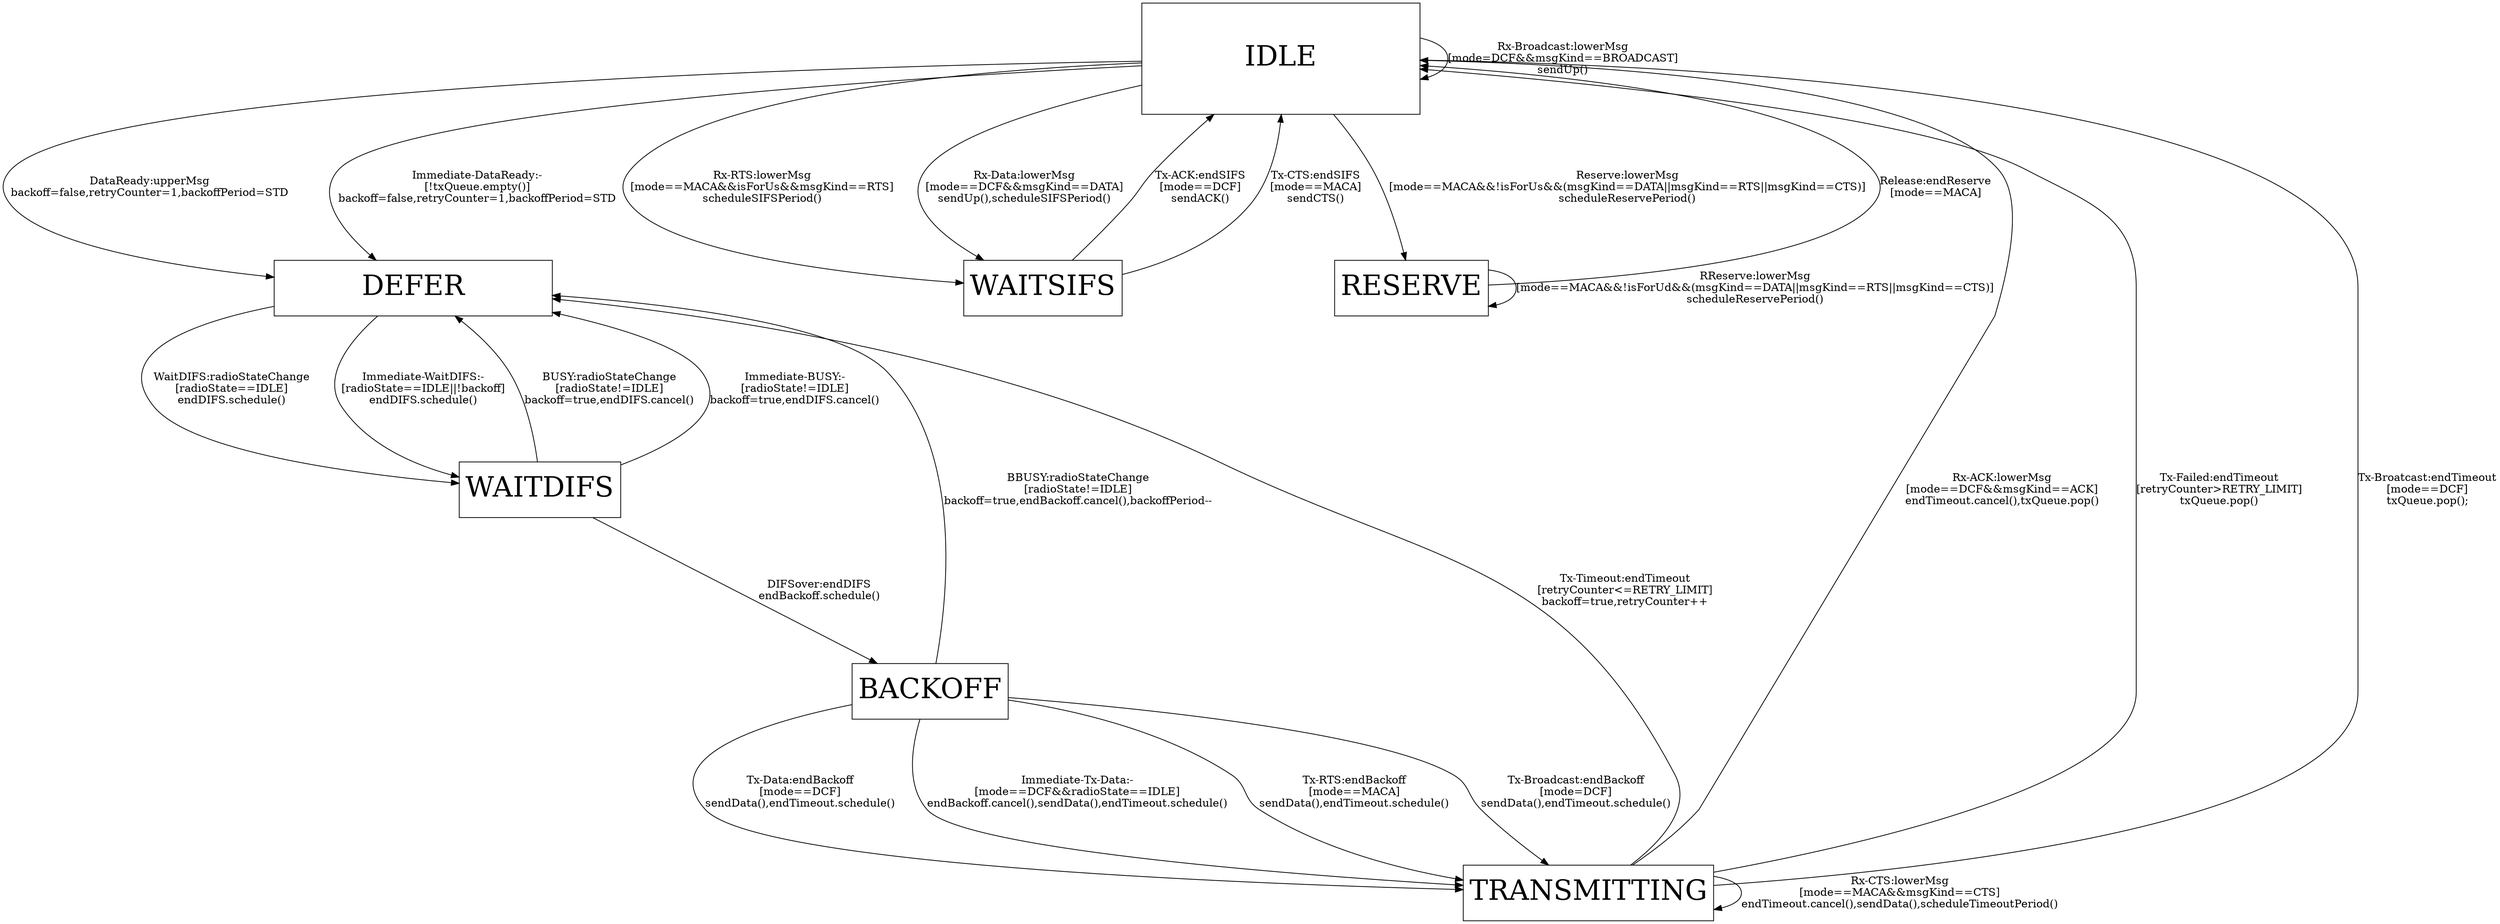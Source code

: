 digraph g {
   nodesep=.5;
   ranksep=2;
   IDLE	                        [shape=box,fontsize=36,width=5,height=2];
   DEFER                        [shape=box,fontsize=36,width=5,height=1];
   WAITDIFS                     [shape=box,fontsize=36,width=2,height=1];
   BACKOFF                      [shape=box,fontsize=36,width=2,height=1];
   TRANSMITTING                 [shape=box,fontsize=36,width=2,height=1];
   WAITSIFS                     [shape=box,fontsize=36,width=2,height=1];
   //TRANSMITTING_RTS_CTS         [shape=box,fontsize=36,width=2,height=1];
   //RECEIVING_RTS_CTS            [shape=box,fontsize=36,width=2,height=1];
   RESERVE                      [shape=box,fontsize=36,width=2,height=1];

   IDLE -> IDLE                 [label="Rx-Broadcast:lowerMsg\n[mode=DCF&&msgKind==BROADCAST]\nsendUp()"];
   IDLE -> RESERVE              [label="Reserve:lowerMsg\n[mode==MACA&&!isForUs&&(msgKind==DATA||msgKind==RTS||msgKind==CTS)]\nscheduleReservePeriod()"];
   IDLE -> WAITSIFS             [label="Rx-RTS:lowerMsg\n[mode==MACA&&isForUs&&msgKind==RTS]\nscheduleSIFSPeriod()"];
   IDLE -> WAITSIFS             [label="Rx-Data:lowerMsg\n[mode==DCF&&msgKind==DATA]\nsendUp(),scheduleSIFSPeriod()"];
   IDLE -> DEFER                [label="DataReady:upperMsg\nbackoff=false,retryCounter=1,backoffPeriod=STD"];
   IDLE -> DEFER                [label="Immediate-DataReady:-\n[!txQueue.empty()]\nbackoff=false,retryCounter=1,backoffPeriod=STD"];

   DEFER -> WAITDIFS            [label="WaitDIFS:radioStateChange\n[radioState==IDLE]\nendDIFS.schedule()"];
   DEFER -> WAITDIFS            [label="Immediate-WaitDIFS:-\n[radioState==IDLE||!backoff]\nendDIFS.schedule()"];

   WAITDIFS -> DEFER            [label="BUSY:radioStateChange\n[radioState!=IDLE]\nbackoff=true,endDIFS.cancel()"];
   WAITDIFS -> DEFER            [label="Immediate-BUSY:-\n[radioState!=IDLE]\nbackoff=true,endDIFS.cancel()"];
   WAITDIFS -> BACKOFF          [label="DIFSover:endDIFS\nendBackoff.schedule()"];

   BACKOFF -> DEFER             [label="BBUSY:radioStateChange\n[radioState!=IDLE]\nbackoff=true,endBackoff.cancel(),backoffPeriod--"];
   BACKOFF -> TRANSMITTING      [label="Tx-Data:endBackoff\n[mode==DCF]\nsendData(),endTimeout.schedule()"];
   BACKOFF -> TRANSMITTING      [label="Immediate-Tx-Data:-\n[mode==DCF&&radioState==IDLE]\nendBackoff.cancel(),sendData(),endTimeout.schedule()"];
   BACKOFF -> TRANSMITTING      [label="Tx-RTS:endBackoff\n[mode==MACA]\nsendData(),endTimeout.schedule()"];
   BACKOFF -> TRANSMITTING      [label="Tx-Broadcast:endBackoff\n[mode=DCF]\nsendData(),endTimeout.schedule()"];

   TRANSMITTING -> IDLE         [label="Rx-ACK:lowerMsg\n[mode==DCF&&msgKind==ACK]\nendTimeout.cancel(),txQueue.pop()"];
   TRANSMITTING -> IDLE         [label="Tx-Failed:endTimeout\n[retryCounter>RETRY_LIMIT]\ntxQueue.pop()"];
   TRANSMITTING -> DEFER        [label="Tx-Timeout:endTimeout\n[retryCounter<=RETRY_LIMIT]\nbackoff=true,retryCounter++"];
   TRANSMITTING -> TRANSMITTING [label="Rx-CTS:lowerMsg\n[mode==MACA&&msgKind==CTS]\nendTimeout.cancel(),sendData(),scheduleTimeoutPeriod()"];
   TRANSMITTING -> IDLE         [label="Tx-Broatcast:endTimeout\n[mode==DCF]\ntxQueue.pop();"];

   WAITSIFS -> IDLE             [label="Tx-ACK:endSIFS\n[mode==DCF]\nsendACK()"];
   WAITSIFS -> IDLE             [label="Tx-CTS:endSIFS\n[mode==MACA]\nsendCTS()"];
   
   RESERVE -> IDLE              [label="Release:endReserve\n[mode==MACA]"];
   RESERVE -> RESERVE           [label="RReserve:lowerMsg\n[mode==MACA&&!isForUd&&(msgKind==DATA||msgKind==RTS||msgKind==CTS)]\nscheduleReservePeriod()"];
}